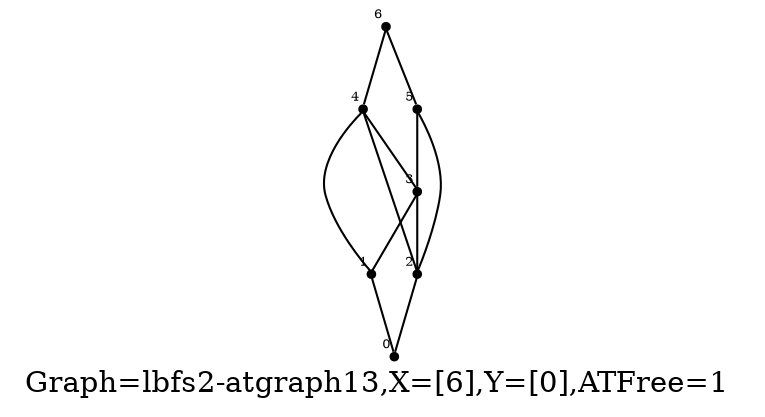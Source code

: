 /* Created by igraph 0.8.0-pre+0200568 */
graph {
  graph [
    label="Graph=lbfs2-atgraph13,X=[6],Y=[0],ATFree=1 "
    labelloc=bottom
  ];
  0 [
    pos="0.000000,1.000000!"
    shape=point
    fontsize=6
    xlabel=0
  ];
  1 [
    pos="0.900000,1.000000!"
    shape=point
    fontsize=6
    xlabel=1
  ];
  2 [
    pos="1.000000,0.000000!"
    shape=point
    fontsize=6
    xlabel=2
  ];
  3 [
    pos="2.000000,2.000000!"
    shape=point
    fontsize=6
    xlabel=3
  ];
  4 [
    pos="1.900000,1.000000!"
    shape=point
    fontsize=6
    xlabel=4
  ];
  5 [
    pos="2.000000,0.000000!"
    shape=point
    fontsize=6
    xlabel=5
  ];
  6 [
    pos="3.000000,1.000000!"
    shape=point
    fontsize=6
    xlabel=6
  ];

  1 -- 0;
  2 -- 0;
  3 -- 1;
  4 -- 1;
  3 -- 2;
  4 -- 2;
  5 -- 2;
  5 -- 3;
  4 -- 3;
  6 -- 4;
  6 -- 5;
}
